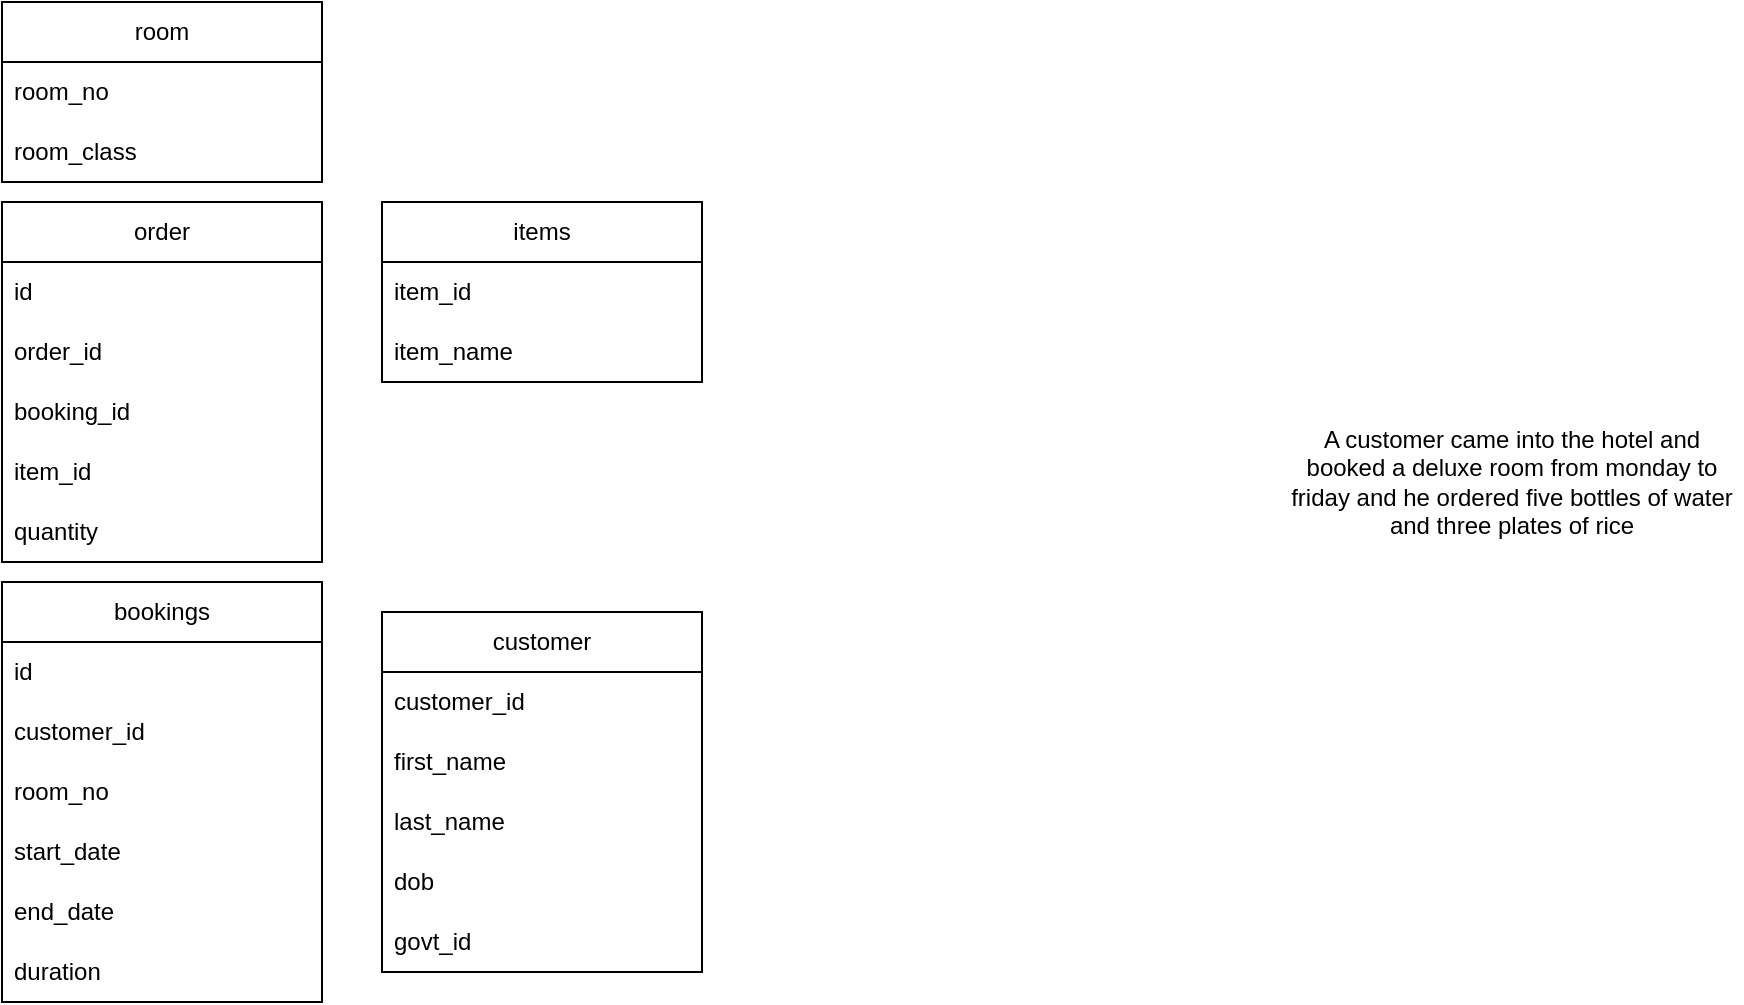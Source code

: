 <mxfile version="24.7.16">
  <diagram name="Page-1" id="E5ylDwHk-wpQk9U6-J4W">
    <mxGraphModel dx="1114" dy="566" grid="1" gridSize="10" guides="1" tooltips="1" connect="1" arrows="1" fold="1" page="1" pageScale="1" pageWidth="827" pageHeight="1169" math="0" shadow="0">
      <root>
        <mxCell id="0" />
        <mxCell id="1" parent="0" />
        <mxCell id="DoyTvJsUllmVZaBGOO0f-1" value="customer" style="swimlane;fontStyle=0;childLayout=stackLayout;horizontal=1;startSize=30;horizontalStack=0;resizeParent=1;resizeParentMax=0;resizeLast=0;collapsible=1;marginBottom=0;whiteSpace=wrap;html=1;" parent="1" vertex="1">
          <mxGeometry x="230" y="315" width="160" height="180" as="geometry" />
        </mxCell>
        <mxCell id="DoyTvJsUllmVZaBGOO0f-27" value="customer_id" style="text;strokeColor=none;fillColor=none;align=left;verticalAlign=middle;spacingLeft=4;spacingRight=4;overflow=hidden;points=[[0,0.5],[1,0.5]];portConstraint=eastwest;rotatable=0;whiteSpace=wrap;html=1;" parent="DoyTvJsUllmVZaBGOO0f-1" vertex="1">
          <mxGeometry y="30" width="160" height="30" as="geometry" />
        </mxCell>
        <mxCell id="DoyTvJsUllmVZaBGOO0f-2" value="first_name" style="text;strokeColor=none;fillColor=none;align=left;verticalAlign=middle;spacingLeft=4;spacingRight=4;overflow=hidden;points=[[0,0.5],[1,0.5]];portConstraint=eastwest;rotatable=0;whiteSpace=wrap;html=1;" parent="DoyTvJsUllmVZaBGOO0f-1" vertex="1">
          <mxGeometry y="60" width="160" height="30" as="geometry" />
        </mxCell>
        <mxCell id="DoyTvJsUllmVZaBGOO0f-3" value="last_name" style="text;strokeColor=none;fillColor=none;align=left;verticalAlign=middle;spacingLeft=4;spacingRight=4;overflow=hidden;points=[[0,0.5],[1,0.5]];portConstraint=eastwest;rotatable=0;whiteSpace=wrap;html=1;" parent="DoyTvJsUllmVZaBGOO0f-1" vertex="1">
          <mxGeometry y="90" width="160" height="30" as="geometry" />
        </mxCell>
        <mxCell id="DoyTvJsUllmVZaBGOO0f-4" value="dob" style="text;strokeColor=none;fillColor=none;align=left;verticalAlign=middle;spacingLeft=4;spacingRight=4;overflow=hidden;points=[[0,0.5],[1,0.5]];portConstraint=eastwest;rotatable=0;whiteSpace=wrap;html=1;" parent="DoyTvJsUllmVZaBGOO0f-1" vertex="1">
          <mxGeometry y="120" width="160" height="30" as="geometry" />
        </mxCell>
        <mxCell id="DoyTvJsUllmVZaBGOO0f-6" value="govt_id" style="text;strokeColor=none;fillColor=none;align=left;verticalAlign=middle;spacingLeft=4;spacingRight=4;overflow=hidden;points=[[0,0.5],[1,0.5]];portConstraint=eastwest;rotatable=0;whiteSpace=wrap;html=1;" parent="DoyTvJsUllmVZaBGOO0f-1" vertex="1">
          <mxGeometry y="150" width="160" height="30" as="geometry" />
        </mxCell>
        <mxCell id="DoyTvJsUllmVZaBGOO0f-7" value="room" style="swimlane;fontStyle=0;childLayout=stackLayout;horizontal=1;startSize=30;horizontalStack=0;resizeParent=1;resizeParentMax=0;resizeLast=0;collapsible=1;marginBottom=0;whiteSpace=wrap;html=1;" parent="1" vertex="1">
          <mxGeometry x="40" y="10" width="160" height="90" as="geometry" />
        </mxCell>
        <mxCell id="DoyTvJsUllmVZaBGOO0f-8" value="room_no" style="text;strokeColor=none;fillColor=none;align=left;verticalAlign=middle;spacingLeft=4;spacingRight=4;overflow=hidden;points=[[0,0.5],[1,0.5]];portConstraint=eastwest;rotatable=0;whiteSpace=wrap;html=1;" parent="DoyTvJsUllmVZaBGOO0f-7" vertex="1">
          <mxGeometry y="30" width="160" height="30" as="geometry" />
        </mxCell>
        <mxCell id="DoyTvJsUllmVZaBGOO0f-9" value="room_class" style="text;strokeColor=none;fillColor=none;align=left;verticalAlign=middle;spacingLeft=4;spacingRight=4;overflow=hidden;points=[[0,0.5],[1,0.5]];portConstraint=eastwest;rotatable=0;whiteSpace=wrap;html=1;" parent="DoyTvJsUllmVZaBGOO0f-7" vertex="1">
          <mxGeometry y="60" width="160" height="30" as="geometry" />
        </mxCell>
        <mxCell id="DoyTvJsUllmVZaBGOO0f-12" value="order" style="swimlane;fontStyle=0;childLayout=stackLayout;horizontal=1;startSize=30;horizontalStack=0;resizeParent=1;resizeParentMax=0;resizeLast=0;collapsible=1;marginBottom=0;whiteSpace=wrap;html=1;" parent="1" vertex="1">
          <mxGeometry x="40" y="110" width="160" height="180" as="geometry" />
        </mxCell>
        <mxCell id="DoyTvJsUllmVZaBGOO0f-13" value="id" style="text;strokeColor=none;fillColor=none;align=left;verticalAlign=middle;spacingLeft=4;spacingRight=4;overflow=hidden;points=[[0,0.5],[1,0.5]];portConstraint=eastwest;rotatable=0;whiteSpace=wrap;html=1;" parent="DoyTvJsUllmVZaBGOO0f-12" vertex="1">
          <mxGeometry y="30" width="160" height="30" as="geometry" />
        </mxCell>
        <mxCell id="DoyTvJsUllmVZaBGOO0f-14" value="order_id" style="text;strokeColor=none;fillColor=none;align=left;verticalAlign=middle;spacingLeft=4;spacingRight=4;overflow=hidden;points=[[0,0.5],[1,0.5]];portConstraint=eastwest;rotatable=0;whiteSpace=wrap;html=1;" parent="DoyTvJsUllmVZaBGOO0f-12" vertex="1">
          <mxGeometry y="60" width="160" height="30" as="geometry" />
        </mxCell>
        <mxCell id="DoyTvJsUllmVZaBGOO0f-15" value="booking_id" style="text;strokeColor=none;fillColor=none;align=left;verticalAlign=middle;spacingLeft=4;spacingRight=4;overflow=hidden;points=[[0,0.5],[1,0.5]];portConstraint=eastwest;rotatable=0;whiteSpace=wrap;html=1;" parent="DoyTvJsUllmVZaBGOO0f-12" vertex="1">
          <mxGeometry y="90" width="160" height="30" as="geometry" />
        </mxCell>
        <mxCell id="DoyTvJsUllmVZaBGOO0f-16" value="item_id" style="text;strokeColor=none;fillColor=none;align=left;verticalAlign=middle;spacingLeft=4;spacingRight=4;overflow=hidden;points=[[0,0.5],[1,0.5]];portConstraint=eastwest;rotatable=0;whiteSpace=wrap;html=1;" parent="DoyTvJsUllmVZaBGOO0f-12" vertex="1">
          <mxGeometry y="120" width="160" height="30" as="geometry" />
        </mxCell>
        <mxCell id="DoyTvJsUllmVZaBGOO0f-30" value="quantity" style="text;strokeColor=none;fillColor=none;align=left;verticalAlign=middle;spacingLeft=4;spacingRight=4;overflow=hidden;points=[[0,0.5],[1,0.5]];portConstraint=eastwest;rotatable=0;whiteSpace=wrap;html=1;" parent="DoyTvJsUllmVZaBGOO0f-12" vertex="1">
          <mxGeometry y="150" width="160" height="30" as="geometry" />
        </mxCell>
        <mxCell id="DoyTvJsUllmVZaBGOO0f-17" value="items" style="swimlane;fontStyle=0;childLayout=stackLayout;horizontal=1;startSize=30;horizontalStack=0;resizeParent=1;resizeParentMax=0;resizeLast=0;collapsible=1;marginBottom=0;whiteSpace=wrap;html=1;" parent="1" vertex="1">
          <mxGeometry x="230" y="110" width="160" height="90" as="geometry" />
        </mxCell>
        <mxCell id="DoyTvJsUllmVZaBGOO0f-18" value="item_id" style="text;strokeColor=none;fillColor=none;align=left;verticalAlign=middle;spacingLeft=4;spacingRight=4;overflow=hidden;points=[[0,0.5],[1,0.5]];portConstraint=eastwest;rotatable=0;whiteSpace=wrap;html=1;" parent="DoyTvJsUllmVZaBGOO0f-17" vertex="1">
          <mxGeometry y="30" width="160" height="30" as="geometry" />
        </mxCell>
        <mxCell id="DoyTvJsUllmVZaBGOO0f-19" value="item_name" style="text;strokeColor=none;fillColor=none;align=left;verticalAlign=middle;spacingLeft=4;spacingRight=4;overflow=hidden;points=[[0,0.5],[1,0.5]];portConstraint=eastwest;rotatable=0;whiteSpace=wrap;html=1;" parent="DoyTvJsUllmVZaBGOO0f-17" vertex="1">
          <mxGeometry y="60" width="160" height="30" as="geometry" />
        </mxCell>
        <mxCell id="DoyTvJsUllmVZaBGOO0f-22" value="bookings" style="swimlane;fontStyle=0;childLayout=stackLayout;horizontal=1;startSize=30;horizontalStack=0;resizeParent=1;resizeParentMax=0;resizeLast=0;collapsible=1;marginBottom=0;whiteSpace=wrap;html=1;" parent="1" vertex="1">
          <mxGeometry x="40" y="300" width="160" height="210" as="geometry" />
        </mxCell>
        <mxCell id="DoyTvJsUllmVZaBGOO0f-23" value="id" style="text;strokeColor=none;fillColor=none;align=left;verticalAlign=middle;spacingLeft=4;spacingRight=4;overflow=hidden;points=[[0,0.5],[1,0.5]];portConstraint=eastwest;rotatable=0;whiteSpace=wrap;html=1;" parent="DoyTvJsUllmVZaBGOO0f-22" vertex="1">
          <mxGeometry y="30" width="160" height="30" as="geometry" />
        </mxCell>
        <mxCell id="DoyTvJsUllmVZaBGOO0f-24" value="customer_id" style="text;strokeColor=none;fillColor=none;align=left;verticalAlign=middle;spacingLeft=4;spacingRight=4;overflow=hidden;points=[[0,0.5],[1,0.5]];portConstraint=eastwest;rotatable=0;whiteSpace=wrap;html=1;" parent="DoyTvJsUllmVZaBGOO0f-22" vertex="1">
          <mxGeometry y="60" width="160" height="30" as="geometry" />
        </mxCell>
        <mxCell id="DoyTvJsUllmVZaBGOO0f-25" value="room_no" style="text;strokeColor=none;fillColor=none;align=left;verticalAlign=middle;spacingLeft=4;spacingRight=4;overflow=hidden;points=[[0,0.5],[1,0.5]];portConstraint=eastwest;rotatable=0;whiteSpace=wrap;html=1;" parent="DoyTvJsUllmVZaBGOO0f-22" vertex="1">
          <mxGeometry y="90" width="160" height="30" as="geometry" />
        </mxCell>
        <mxCell id="DoyTvJsUllmVZaBGOO0f-26" value="start_date" style="text;strokeColor=none;fillColor=none;align=left;verticalAlign=middle;spacingLeft=4;spacingRight=4;overflow=hidden;points=[[0,0.5],[1,0.5]];portConstraint=eastwest;rotatable=0;whiteSpace=wrap;html=1;" parent="DoyTvJsUllmVZaBGOO0f-22" vertex="1">
          <mxGeometry y="120" width="160" height="30" as="geometry" />
        </mxCell>
        <mxCell id="DoyTvJsUllmVZaBGOO0f-29" value="end_date" style="text;strokeColor=none;fillColor=none;align=left;verticalAlign=middle;spacingLeft=4;spacingRight=4;overflow=hidden;points=[[0,0.5],[1,0.5]];portConstraint=eastwest;rotatable=0;whiteSpace=wrap;html=1;" parent="DoyTvJsUllmVZaBGOO0f-22" vertex="1">
          <mxGeometry y="150" width="160" height="30" as="geometry" />
        </mxCell>
        <mxCell id="DoyTvJsUllmVZaBGOO0f-28" value="duration" style="text;strokeColor=none;fillColor=none;align=left;verticalAlign=middle;spacingLeft=4;spacingRight=4;overflow=hidden;points=[[0,0.5],[1,0.5]];portConstraint=eastwest;rotatable=0;whiteSpace=wrap;html=1;" parent="DoyTvJsUllmVZaBGOO0f-22" vertex="1">
          <mxGeometry y="180" width="160" height="30" as="geometry" />
        </mxCell>
        <mxCell id="HtCyNSIS96kHZ7cd0VZp-1" value="A customer came into the hotel and booked a deluxe room from monday to friday and he ordered five bottles of water and three plates of rice" style="text;html=1;align=center;verticalAlign=middle;whiteSpace=wrap;rounded=0;" vertex="1" parent="1">
          <mxGeometry x="680" y="170" width="230" height="160" as="geometry" />
        </mxCell>
      </root>
    </mxGraphModel>
  </diagram>
</mxfile>
